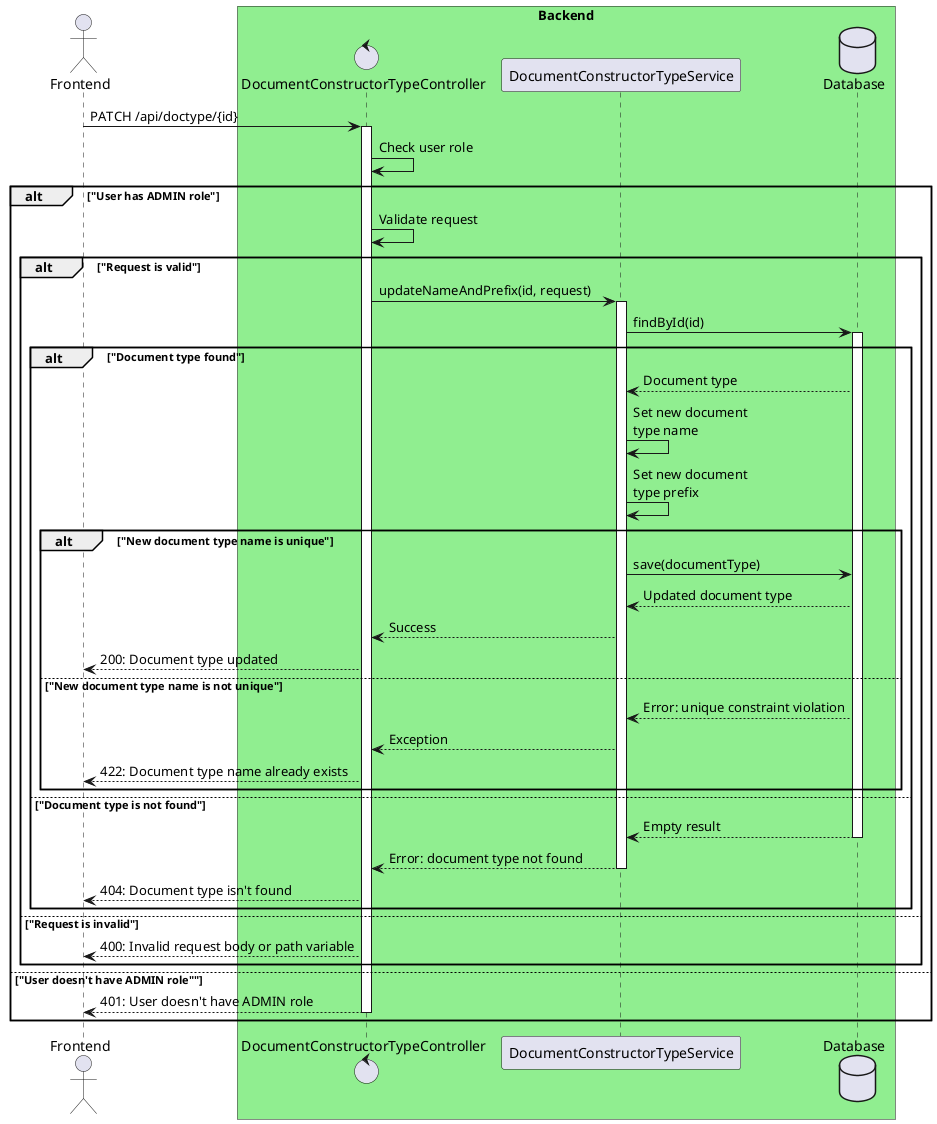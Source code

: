 @startuml

actor "Frontend" as front

box "Backend" #Lightgreen
control "DocumentConstructorTypeController" as controller
participant "DocumentConstructorTypeService" as service
database "Database" as db
end box

'autonumber

front -> controller++: PATCH /api/doctype/{id}
controller -> controller: Check user role
alt "User has ADMIN role"
    controller -> controller: Validate request
    alt "Request is valid"
        controller -> service++: updateNameAndPrefix(id, request)
        service -> db++: findById(id)
        alt "Document type found"
            db --> service: Document type
            service -> service: Set new document\ntype name
            service -> service: Set new document\ntype prefix
            alt "New document type name is unique"
                service -> db: save(documentType)
                db --> service: Updated document type
                service --> controller: Success
                controller --> front: 200: Document type updated
            else "New document type name is not unique"
                db --> service: Error: unique constraint violation
                service --> controller: Exception
                controller --> front: 422: Document type name already exists
            end
        else "Document type is not found"
            db --> service--: Empty result
            service --> controller--: Error: document type not found
            controller --> front: 404: Document type isn't found
        end
    else "Request is invalid"
        controller --> front: 400: Invalid request body or path variable
    end
else "User doesn't have ADMIN role""
    controller --> front--: 401: User doesn't have ADMIN role
end

@enduml